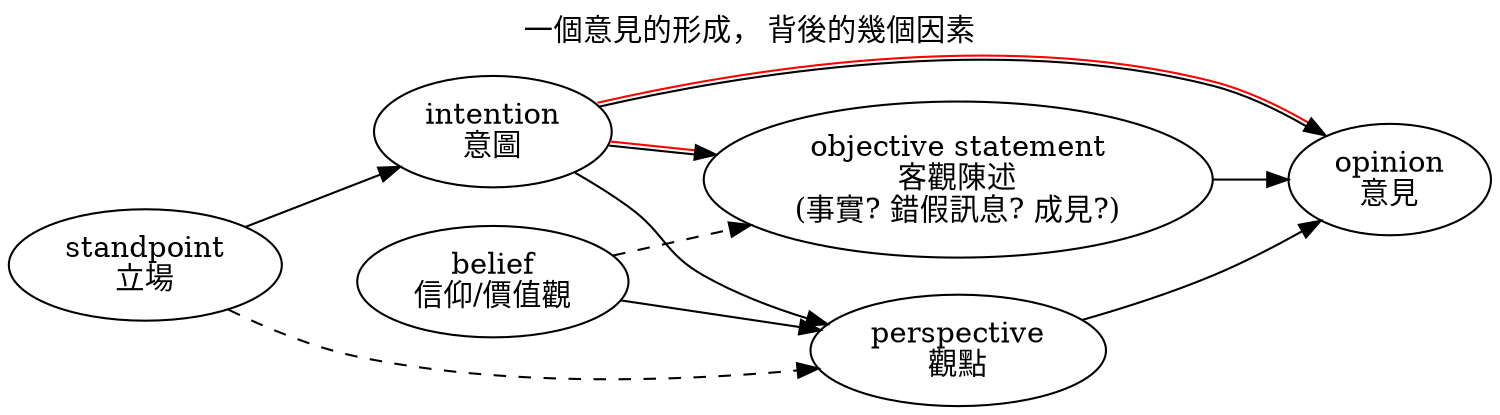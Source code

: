// dot -Tsvg graphic-workflow.dot -o graphic-workflow.svg
digraph "一個意見的形成， 背後的幾個因素" {

    label = "一個意見的形成， 背後的幾個因素";
    labelloc = "t";
    rankdir = "LR";
    overlap = scale;
    compound = true;

    belief [ label="belief\n信仰/價值觀" ];
    standpoint [ label="standpoint\n立場" ];
    perspective [ label="perspective\n觀點" ];
    opinion [ label="opinion\n意見" ];
    intention [ label="intention\n意圖" ];
    obj_statement [ label="objective statement\n客觀陳述\n(事實? 錯假訊息? 成見?)" ];

    belief -> perspective;
    belief -> obj_statement [ style="dashed" ];
    intention -> perspective;
    standpoint -> intention;
    { perspective obj_statement } -> opinion;
    standpoint -> perspective [ style="dashed" ];
    intention -> opinion [ color="black:red" ];
    intention -> obj_statement [ color="black:red" ];
}

